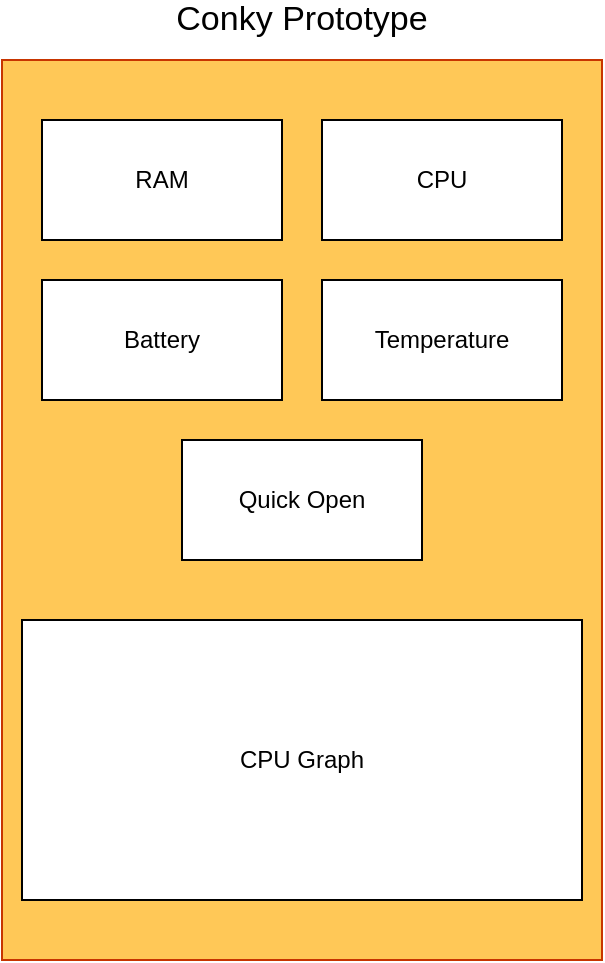 <mxfile version="13.0.3" type="device"><diagram id="0N4MAcc-LuybQAW_ITWX" name="Page-1"><mxGraphModel dx="1673" dy="1035" grid="1" gridSize="10" guides="1" tooltips="1" connect="1" arrows="1" fold="1" page="1" pageScale="1" pageWidth="850" pageHeight="1100" math="0" shadow="0"><root><mxCell id="0"/><mxCell id="1" parent="0"/><mxCell id="QblJNIqQ322n5I-I8W_h-1" value="" style="rounded=0;whiteSpace=wrap;html=1;fillColor=#FFC857;strokeColor=#C73500;fontColor=#ffffff;" vertex="1" parent="1"><mxGeometry x="40" y="40" width="300" height="450" as="geometry"/></mxCell><mxCell id="QblJNIqQ322n5I-I8W_h-2" value="RAM" style="rounded=0;whiteSpace=wrap;html=1;" vertex="1" parent="1"><mxGeometry x="60" y="70" width="120" height="60" as="geometry"/></mxCell><mxCell id="QblJNIqQ322n5I-I8W_h-3" value="CPU" style="rounded=0;whiteSpace=wrap;html=1;" vertex="1" parent="1"><mxGeometry x="200" y="70" width="120" height="60" as="geometry"/></mxCell><mxCell id="QblJNIqQ322n5I-I8W_h-4" value="Battery" style="rounded=0;whiteSpace=wrap;html=1;" vertex="1" parent="1"><mxGeometry x="60" y="150" width="120" height="60" as="geometry"/></mxCell><mxCell id="QblJNIqQ322n5I-I8W_h-5" value="Temperature" style="rounded=0;whiteSpace=wrap;html=1;" vertex="1" parent="1"><mxGeometry x="200" y="150" width="120" height="60" as="geometry"/></mxCell><mxCell id="QblJNIqQ322n5I-I8W_h-6" value="Quick Open" style="rounded=0;whiteSpace=wrap;html=1;" vertex="1" parent="1"><mxGeometry x="130" y="230" width="120" height="60" as="geometry"/></mxCell><mxCell id="QblJNIqQ322n5I-I8W_h-8" value="CPU Graph" style="rounded=0;whiteSpace=wrap;html=1;" vertex="1" parent="1"><mxGeometry x="50" y="320" width="280" height="140" as="geometry"/></mxCell><mxCell id="QblJNIqQ322n5I-I8W_h-10" value="&lt;font style=&quot;font-size: 17px&quot;&gt;Conky Prototype&lt;/font&gt;" style="text;html=1;strokeColor=none;fillColor=none;align=center;verticalAlign=middle;whiteSpace=wrap;rounded=0;" vertex="1" parent="1"><mxGeometry x="125" y="10" width="130" height="20" as="geometry"/></mxCell></root></mxGraphModel></diagram></mxfile>